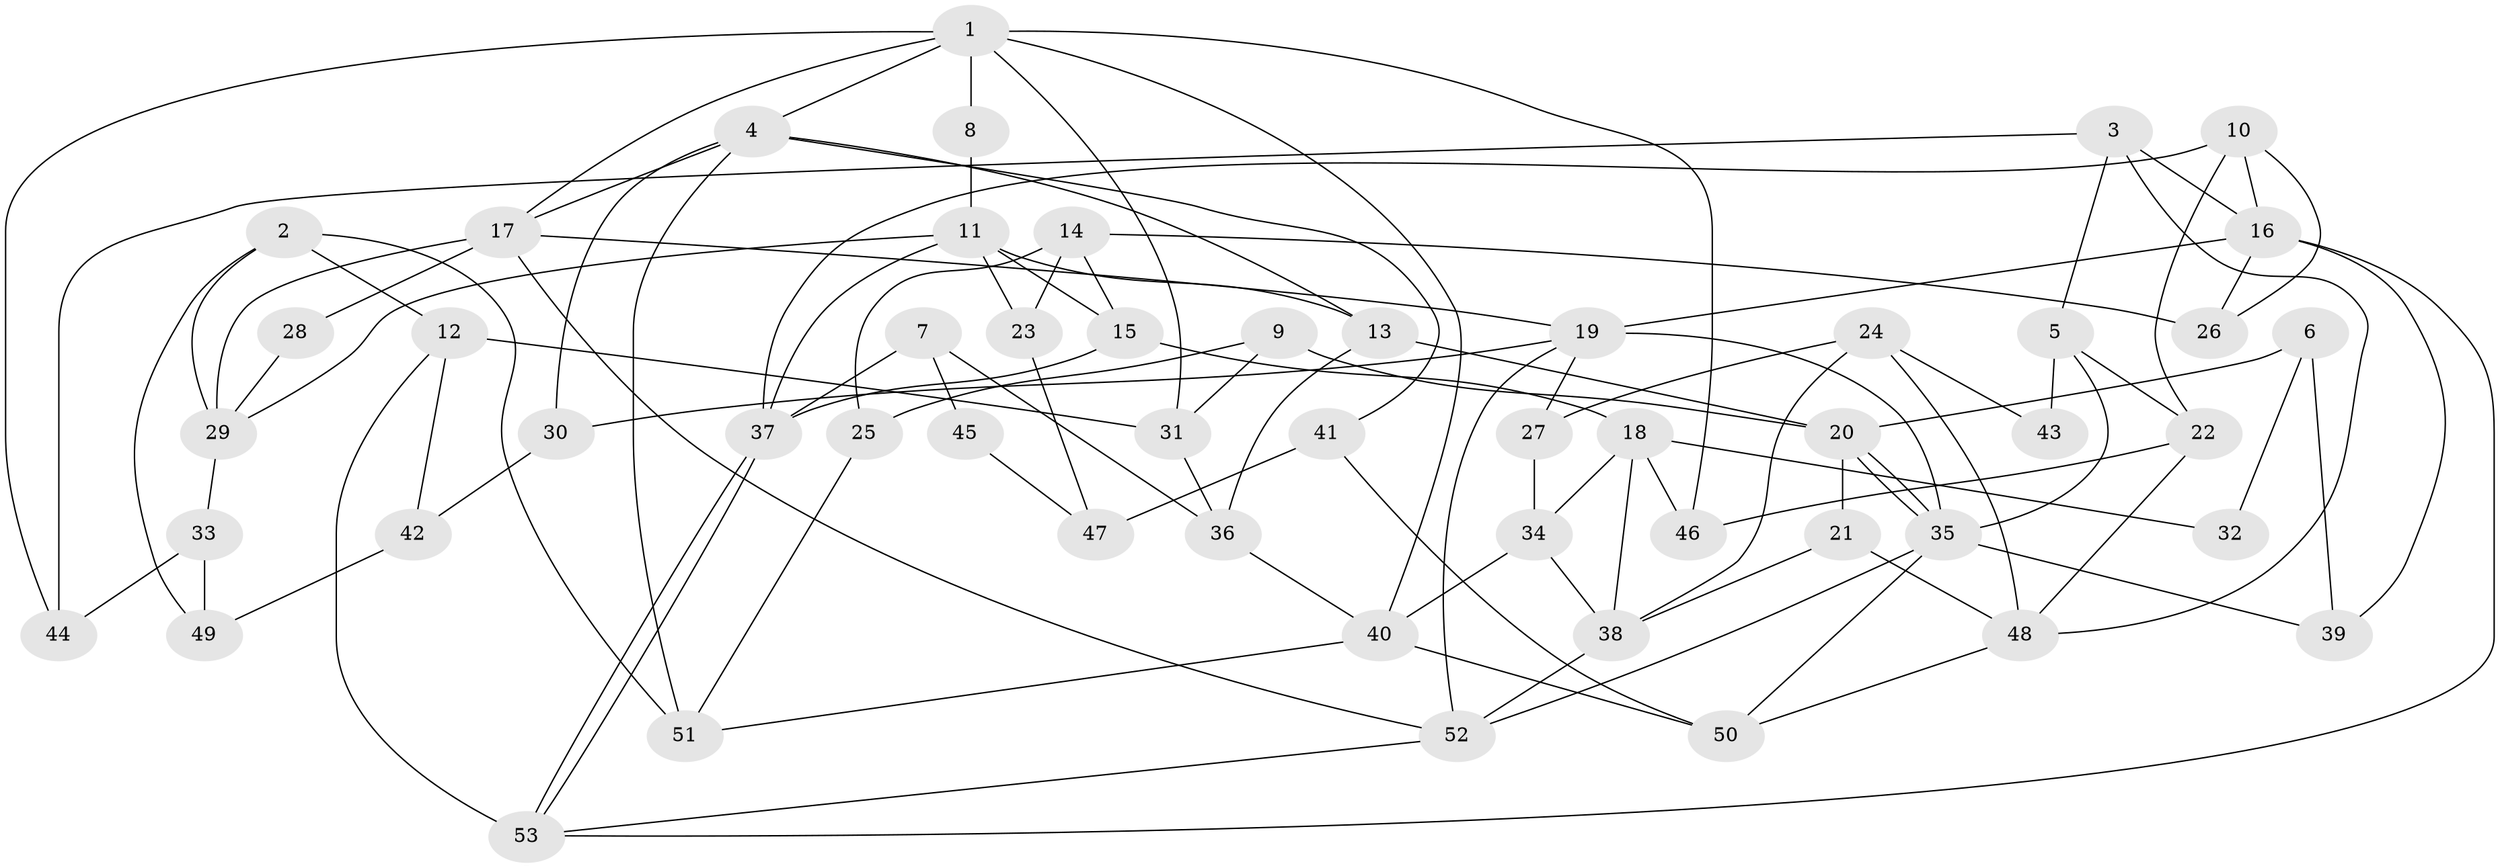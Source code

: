 // Generated by graph-tools (version 1.1) at 2025/15/03/09/25 04:15:09]
// undirected, 53 vertices, 106 edges
graph export_dot {
graph [start="1"]
  node [color=gray90,style=filled];
  1;
  2;
  3;
  4;
  5;
  6;
  7;
  8;
  9;
  10;
  11;
  12;
  13;
  14;
  15;
  16;
  17;
  18;
  19;
  20;
  21;
  22;
  23;
  24;
  25;
  26;
  27;
  28;
  29;
  30;
  31;
  32;
  33;
  34;
  35;
  36;
  37;
  38;
  39;
  40;
  41;
  42;
  43;
  44;
  45;
  46;
  47;
  48;
  49;
  50;
  51;
  52;
  53;
  1 -- 31;
  1 -- 17;
  1 -- 4;
  1 -- 8;
  1 -- 40;
  1 -- 44;
  1 -- 46;
  2 -- 29;
  2 -- 51;
  2 -- 12;
  2 -- 49;
  3 -- 44;
  3 -- 48;
  3 -- 5;
  3 -- 16;
  4 -- 17;
  4 -- 13;
  4 -- 30;
  4 -- 41;
  4 -- 51;
  5 -- 35;
  5 -- 22;
  5 -- 43;
  6 -- 20;
  6 -- 39;
  6 -- 32;
  7 -- 36;
  7 -- 37;
  7 -- 45;
  8 -- 11;
  9 -- 25;
  9 -- 31;
  9 -- 20;
  10 -- 16;
  10 -- 22;
  10 -- 26;
  10 -- 37;
  11 -- 37;
  11 -- 13;
  11 -- 15;
  11 -- 23;
  11 -- 29;
  12 -- 53;
  12 -- 31;
  12 -- 42;
  13 -- 20;
  13 -- 36;
  14 -- 26;
  14 -- 15;
  14 -- 23;
  14 -- 25;
  15 -- 37;
  15 -- 18;
  16 -- 53;
  16 -- 19;
  16 -- 26;
  16 -- 39;
  17 -- 19;
  17 -- 52;
  17 -- 28;
  17 -- 29;
  18 -- 34;
  18 -- 32;
  18 -- 38;
  18 -- 46;
  19 -- 27;
  19 -- 30;
  19 -- 35;
  19 -- 52;
  20 -- 35;
  20 -- 35;
  20 -- 21;
  21 -- 38;
  21 -- 48;
  22 -- 46;
  22 -- 48;
  23 -- 47;
  24 -- 48;
  24 -- 38;
  24 -- 27;
  24 -- 43;
  25 -- 51;
  27 -- 34;
  28 -- 29;
  29 -- 33;
  30 -- 42;
  31 -- 36;
  33 -- 49;
  33 -- 44;
  34 -- 38;
  34 -- 40;
  35 -- 39;
  35 -- 50;
  35 -- 52;
  36 -- 40;
  37 -- 53;
  37 -- 53;
  38 -- 52;
  40 -- 50;
  40 -- 51;
  41 -- 50;
  41 -- 47;
  42 -- 49;
  45 -- 47;
  48 -- 50;
  52 -- 53;
}
